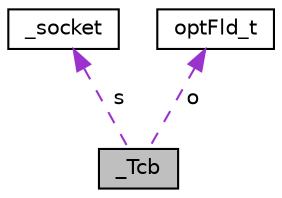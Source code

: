 digraph "_Tcb"
{
  edge [fontname="Helvetica",fontsize="10",labelfontname="Helvetica",labelfontsize="10"];
  node [fontname="Helvetica",fontsize="10",shape=record];
  Node1 [label="_Tcb",height=0.2,width=0.4,color="black", fillcolor="grey75", style="filled", fontcolor="black"];
  Node2 -> Node1 [dir="back",color="darkorchid3",fontsize="10",style="dashed",label=" s" ,fontname="Helvetica"];
  Node2 [label="_socket",height=0.2,width=0.4,color="black", fillcolor="white", style="filled",URL="$struct__socket.html"];
  Node3 -> Node1 [dir="back",color="darkorchid3",fontsize="10",style="dashed",label=" o" ,fontname="Helvetica"];
  Node3 [label="optFld_t",height=0.2,width=0.4,color="black", fillcolor="white", style="filled",URL="$structoptFld__t.html"];
}
